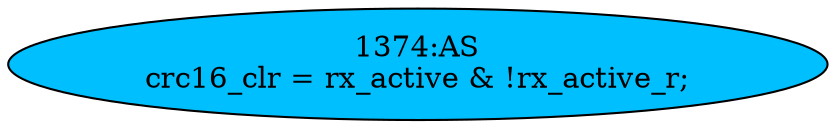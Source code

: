 strict digraph "" {
	node [label="\N"];
	"1374:AS"	 [ast="<pyverilog.vparser.ast.Assign object at 0x7f0647ddd490>",
		def_var="['crc16_clr']",
		fillcolor=deepskyblue,
		label="1374:AS
crc16_clr = rx_active & !rx_active_r;",
		statements="[]",
		style=filled,
		typ=Assign,
		use_var="['rx_active', 'rx_active_r']"];
}
